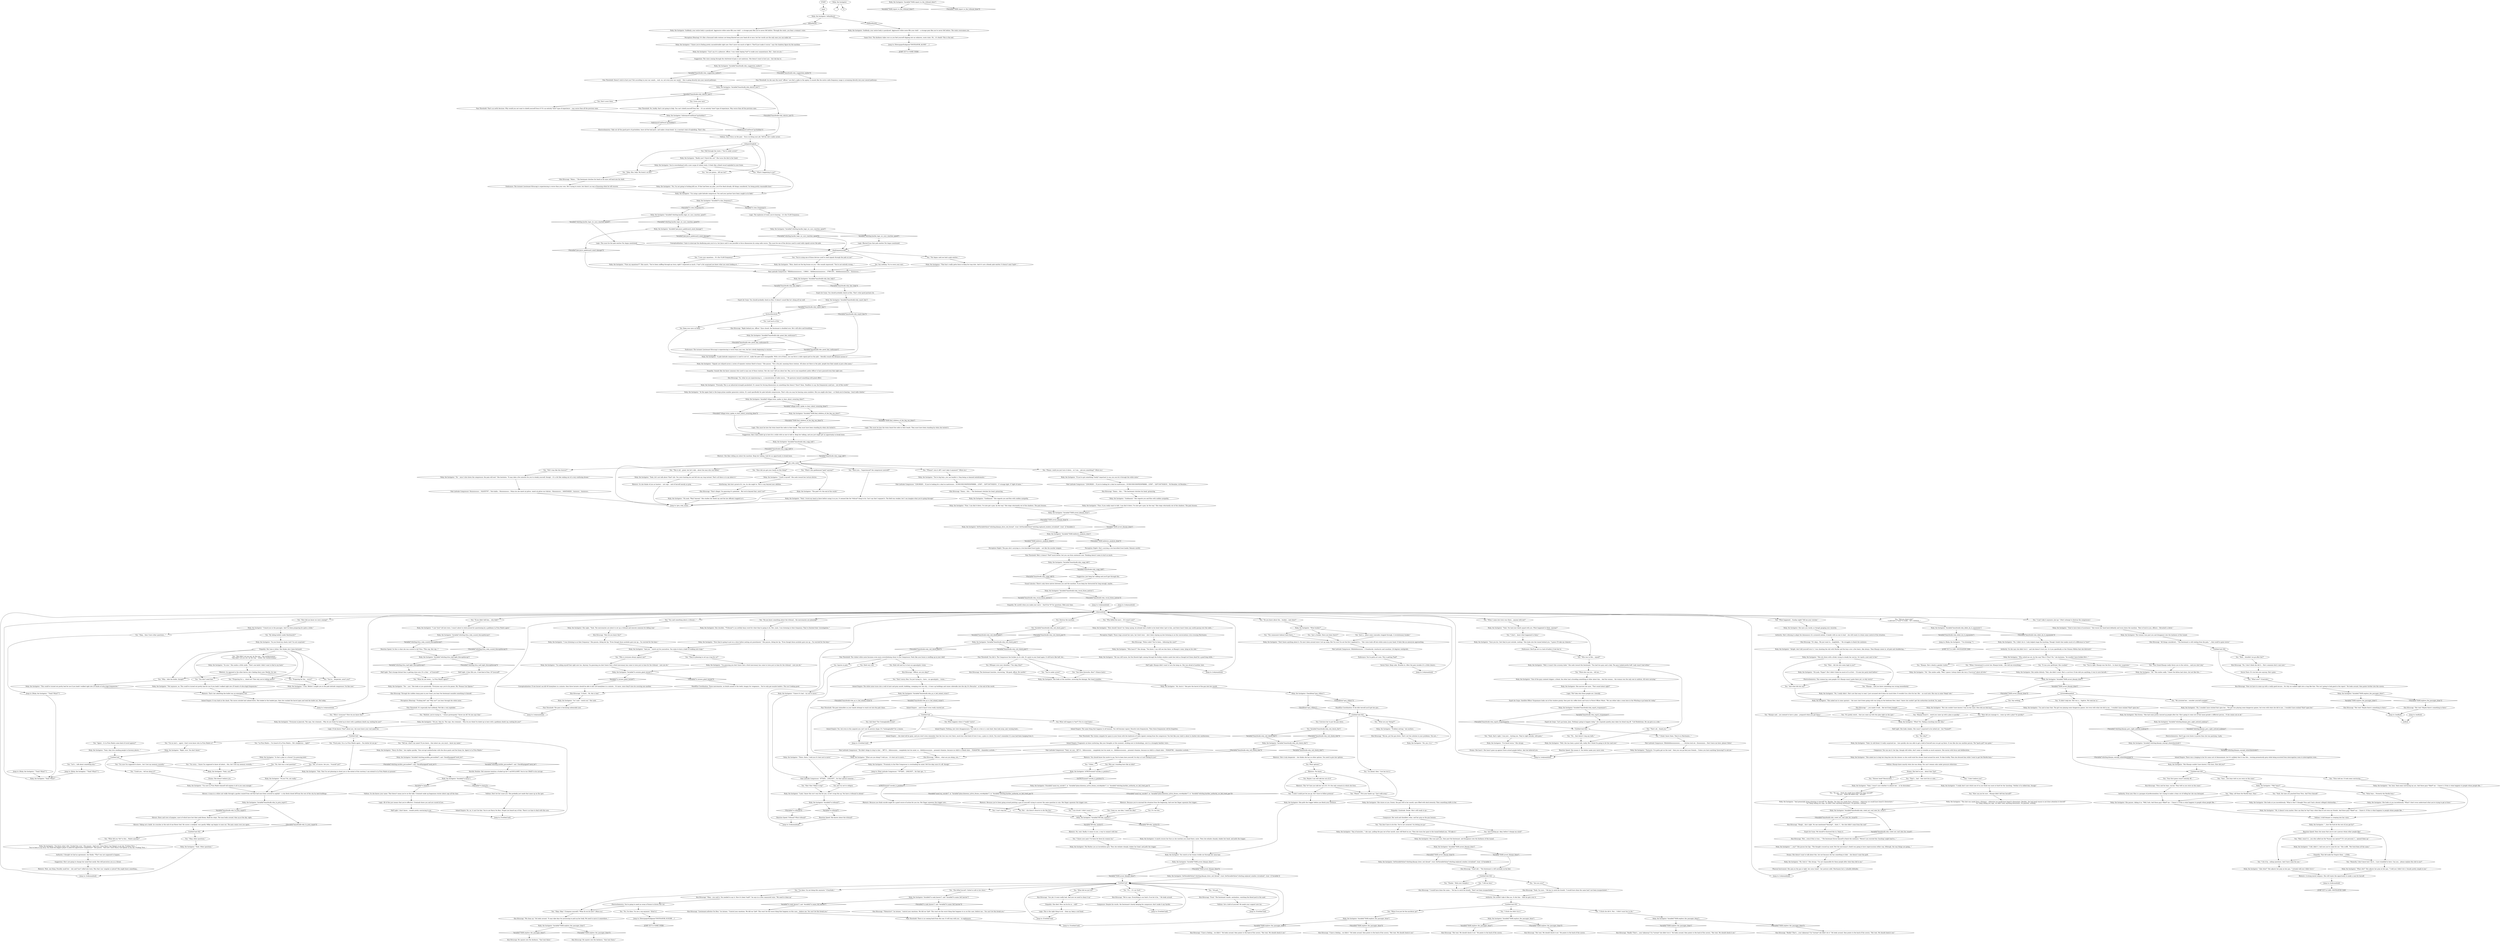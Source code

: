 # LAIR / INSTIGATOR
# You are caught in the ray of the Pale Compressor and talk to Ruby. You can:
#1. Ask about the Compressor.
#2. Ask about the murder and why Ruby went into hiding.
#3. Try to destroy the Compressor.
#4. Try to stop Ruby from killing herself if you destroy the Compressor.
#5. Let Ruby go.
# ==================================================
digraph G {
	  0 [label="START"];
	  1 [label="input"];
	  2 [label="Jump to: [Untitled hub]"];
	  3 [label="Drama: She lied to you... about that *too*."];
	  4 [label="Game Over: The darkness takes over as you feel yourself slipping into an unknown, mute state. Oh... it's death! This is the end."];
	  5 [label="Ruby, the Instigator: Variable[\"boardwalk.ruby_sugg_talk\"]"];
	  6 [label="Variable[\"boardwalk.ruby_sugg_talk\"]", shape=diamond];
	  7 [label="!(Variable[\"boardwalk.ruby_sugg_talk\"])", shape=diamond];
	  8 [label="You: \"Bullshit, you're trying to...\" (wince grotesquely) \"throw me off. No one says that.\""];
	  9 [label="Ruby, the Instigator: \"Oh yes, they do. The cops, the criminals... Why do you think I'm holed up in here with a goddamn death ray, waiting for you?\""];
	  10 [label="Ruby, the Instigator: Variable[\"tc.harry\"]"];
	  11 [label="Variable[\"tc.harry\"]", shape=diamond];
	  12 [label="!(Variable[\"tc.harry\"])", shape=diamond];
	  13 [label="You: \"Okay. Okay.\" (Compose yourself.) \"What do we do now?\" (Move on.)"];
	  14 [label="Ruby, the Instigator: Variable[\"TASK.explore_the_passages_done\"]"];
	  15 [label="Variable[\"TASK.explore_the_passages_done\"]", shape=diamond];
	  16 [label="!(Variable[\"TASK.explore_the_passages_done\"])", shape=diamond];
	  17 [label="Ruby, the Instigator: \"Don't know anything about it. No one's been around since I set up camp. But I'm sure I'm not the first vagabond to...\" Her voice trails off into white noise in your head. It feels like an aneurysm approaching."];
	  18 [label="Ruby, the Instigator: \"Oh.\" She smiles sadly. \"I knew the kitten had claws, but not like this...\""];
	  19 [label="Perception (Sight): The gun she's carrying is a two-barrelled front-loader -- not like the murder weapon."];
	  20 [label="Ruby, the Instigator: \"She asked me to come upstairs -- the merc she'd been going with was lying on the bedroom floor, dead. I knew she couldn't get the authorities involved. So, yeah...\""];
	  21 [label="Endurance: The torment Lieutenant Kitsuragi is experiencing is worse than your own. He's trying to resist, but there's no way of knowing when he will recover."];
	  22 [label="Endurance: The torment Lieutenant Kitsuragi is experiencing is worse than your own, but he's slowly beginning to recover."];
	  23 [label="You: \"The communist hideout back there...\""];
	  24 [label="Ruby, the Instigator: \"I'm using a pale latitude compressor. You and your partner have been caught in its field.\""];
	  25 [label="Ruby, the Instigator: \"Yeah? What?\""];
	  26 [label="Ruby, the Instigator: \"Oh, yes, it is.\""];
	  27 [label="You: \"I wish I could just let you go, but I have to follow protocol.\""];
	  28 [label="You: But -- she doesn't deserve to die like this!"];
	  29 [label="Ruby, the Instigator: \"Oh, it doesn't even matter. How can they be *my* boys when they're not even my friends. And those guys *liked* me -- I know it. If this is what happens to people whom people like...\""];
	  30 [label="Ruby, the Instigator: \"Aw, fuck. Took some convincing my ass. And those guys *liked* me -- I know it. If this is what happens to people whom people like...\""];
	  31 [label="Shivers: Rows and rows of poppies, most of which have lost their pink bloom, flank his steps. The man looks around, then up at the sky; sighs."];
	  32 [label="Ruby, the Instigator: Variable[\"XP.ruby_motive\"]"];
	  33 [label="Variable[\"XP.ruby_motive\"]", shape=diamond];
	  34 [label="!(Variable[\"XP.ruby_motive\"])", shape=diamond];
	  35 [label="Ruby, the Instigator: \"The shot was made from a distance -- otherwise we would have heard it downstairs. Besides, she had good reason to not draw attention to herself.\"\n\"As I keep telling you cops, we didn't hear anything downstairs. No gunshot, nothing.\""];
	  36 [label="Ruby, the Instigator: \"The pale? It's the end of the world.\""];
	  37 [label="You: \"Who's 'everyone'? How do you know this?\""];
	  38 [label="You: \"Yeah, that's right, I was just... testing you. They're right outside, with guns.\""];
	  39 [label="You: Just try not to collapse."];
	  40 [label="Empathy: She died. How can he be so... cold?"];
	  41 [label="Ruby, the Instigator: CheckItem(\"gun_villiers\")"];
	  42 [label="CheckItem(\"gun_villiers\")", shape=diamond];
	  43 [label="!(CheckItem(\"gun_villiers\"))", shape=diamond];
	  44 [label="Kim Kitsuragi: He squints into the darkness, \"that tent there.\""];
	  45 [label="Ruby, the Instigator: \"Really now? Check this out!\" She turns the dial in her hand."];
	  46 [label="You: \"What happened... Sunday night? Tell me your version.\""];
	  47 [label="Ruby, the Instigator: \"Yeah, I stuck my head in there before using it on you. It seemed like the *ethical* thing to do. Can't say that I enjoyed it. The field was weaker, but I can imagine what you're going through.\""];
	  48 [label="Ruby, the Instigator: \"Signals are relayed across a series of repeater stations fixed to buoys.\" She pauses. \"Not a fun job, manning those stations. All alone out there in the pale, people lose their minds in just a few years.\""];
	  49 [label="Jump to: [rubymainhub]"];
	  50 [label="Conceptualization: If one hornet can kill 40 honeybees in a minute, then three hornets should be able to kill 120 honeybees in a minute... Or more, since they'll also be covering one another."];
	  51 [label="Kim Kitsuragi: \"Ma'am, put the gun down. That's not the solution to your problems. You are...\""];
	  52 [label="Ruby, the Instigator: She runs past you, then past the lieutenant, and disappears into the darkness of the tunnel."];
	  53 [label="You: \"Your first guess wasn't entirely off...\""];
	  54 [label="Ruby, the Instigator: She narrows her eyes. \"That sound about right?\""];
	  55 [label="Inland Empire: The white noise turns into a wall of mist and grey mould, bubbling, sweeping over the city... it tears up buildings and raises sidewalks into the sky. It's Revachol -- at the end of the world."];
	  56 [label="You: \"By hiding bullets under floorboards?\""];
	  57 [label="You: \"Preparing for a... shoot-out? That why you're hiding ammo?"];
	  58 [label="You: \"Wait... did she also seem high to you?\""];
	  59 [label="Electrochemistry: This woman has seen people O.D. Klaasje wasn't quite there yet, so why worry?"];
	  60 [label="Authority: I thought we had an agreement, she thinks. *This* was not supposed to happen."];
	  61 [label="Ruby, the Instigator: \"Well, it wasn't this scrawny dude.\" She nods toward the lieutenant. \"You had two guys and a lady. The guys looked pretty buff. Lady wasn't bad either.\""];
	  62 [label="You: \"What else can you... tell me...\""];
	  63 [label="Ruby, the Instigator: \"I've faced worse.\" She shrugs."];
	  64 [label="You: \"You don't have to do this. You're not cornered. I'm letting you go.\""];
	  65 [label="Kim Kitsuragi: \"We're cops. Everything is our fault, if we let it be...\" He looks around."];
	  66 [label="Ruby, the Instigator: Variable[\"tc.rank_known\"]  and  Variable[\"tc.name_full_harrier\"]"];
	  67 [label="Variable[\"tc.rank_known\"]  and  Variable[\"tc.name_full_harrier\"]", shape=diamond];
	  68 [label="!(Variable[\"tc.rank_known\"]  and  Variable[\"tc.name_full_harrier\"])", shape=diamond];
	  69 [label="Ruby, the Instigator: Variable[\"TASK.explore_the_passages_done\"]"];
	  70 [label="Variable[\"TASK.explore_the_passages_done\"]", shape=diamond];
	  71 [label="!(Variable[\"TASK.explore_the_passages_done\"])", shape=diamond];
	  72 [label="Ruby, the Instigator: Suddenly, your entire body is paralysed. Aggressive white noise fills your skull -- a strange pain like you've never felt before. Through the static, you hear a woman's voice."];
	  73 [label="You: Convince her to put the gun down."];
	  74 [label="You: Variable[\"boardwalk.ruby_red_check_rhet\"]"];
	  75 [label="Variable[\"boardwalk.ruby_red_check_rhet\"]", shape=diamond];
	  76 [label="!(Variable[\"boardwalk.ruby_red_check_rhet\"])", shape=diamond];
	  77 [label="You: \"And what did she say?\""];
	  78 [label="You: Keep your eyes on Ruby."];
	  79 [label="Ruby, the Instigator: \"No, I'm not going to fucking kill you. If that had been my plan, you'd be dead already. All things considered, I'm being pretty reasonable here.\""];
	  80 [label="You: \"Do you know something about the tribunal... the mercenaries are planning?\""];
	  81 [label="Ruby, the Instigator: She sighs. \"Yeah. The mercenaries are about to set up a tribunal and execute someone for killing Lely.\""];
	  82 [label="You: Hold very still."];
	  83 [label="You: Maybe I can still talk her out of it?"];
	  84 [label="Rhetoric: Because you think suicide might be a good course of action for you too. Her finger squeezes the trigger now..."];
	  85 [label="You: \"Let's... talk about something else.\""];
	  86 [label="Ruby, the Instigator: (Variable[\"canal.roy_suicide\"]  or  Variable[\"plaza.kineema_sylvie_drama_suicidejokes\"]  or  Variable[\"whirling.hardies_authority_wc_fail_tried_gun\"])"];
	  87 [label="(Variable[\"canal.roy_suicide\"]  or  Variable[\"plaza.kineema_sylvie_drama_suicidejokes\"]  or  Variable[\"whirling.hardies_authority_wc_fail_tried_gun\"])", shape=diamond];
	  88 [label="!((Variable[\"canal.roy_suicide\"]  or  Variable[\"plaza.kineema_sylvie_drama_suicidejokes\"]  or  Variable[\"whirling.hardies_authority_wc_fail_tried_gun\"]))", shape=diamond];
	  89 [label="Rhetoric: A strong moral compass. She still wants the opportunity to make a case for herself."];
	  90 [label="You: \"Do you... think she might have killed the merc herself?\"\n\"Do you... think she killed Lely... herself?\""];
	  91 [label="Kim Kitsuragi: \"That's illegal. I'm guessing it's patented... But we're beyond that, aren't we?\""];
	  92 [label="Kim Kitsuragi: \"Officer, are you okay?\""];
	  93 [label="Pain Threshold: The visions compete for space in your brain with the hailstorm of radio signals coming from the compressor. You feel like your skull is about to shatter into smithereens."];
	  94 [label="Ruby, the Instigator: \"Proximity to the Pale Compressor is overloading his mind. He'll be okay once it's off, though.\""];
	  95 [label="Authority: He couldn't take it like you. It irks him -- then he gets over it."];
	  96 [label="Ruby, the Instigator: \"Sure you do, I bet they're just outside, waiting.\" She looks into the tunnel behind you. \"I guess I'll take my chances.\""];
	  97 [label="Jump to: [endhub]"];
	  98 [label="You: \"What if we just let the murderer go?\""];
	  99 [label="Kim Kitsuragi: \"Now we have to come up with a really good excuse... for why we walked right into a trap like that. This isn't going to look good in the report.\" He looks around, then points further into the cavern."];
	  100 [label="You: \"She killed herself. I failed to talk to her down.\""];
	  101 [label="Kim Kitsuragi: \"Really? That's... your takeaway? I'm *certain* she didn't do it.\" He looks around, then points to the back of the cavern. \"Her tent. We should check it out.\""];
	  102 [label="Ruby, the Instigator: Variable[\"village.twins_spoke_to_boys_about_swearing_done\"]"];
	  103 [label="Variable[\"village.twins_spoke_to_boys_about_swearing_done\"]", shape=diamond];
	  104 [label="!(Variable[\"village.twins_spoke_to_boys_about_swearing_done\"])", shape=diamond];
	  105 [label="You: \"You said something about a tribunal...\""];
	  106 [label="You: \"You're under arrest!\""];
	  107 [label="Ruby, the Instigator: \"Fine, if you really want to talk, I can dial it down. I've also got a gun, by the way.\" She steps reluctantly out of the shadows. The pain lessens."];
	  108 [label="Jump to: [rubymainhub]"];
	  109 [label="Pain Threshold: Doesn't wish to hurt you? Not according to your ear canals... wait, no, not even your ear canals -- this is going directly into your neural pathways."];
	  110 [label="You: \"Agent... Is La Puta Madre some kind of travel agency?\""];
	  111 [label="Ruby, the Instigator: Variable[\"boardwalk.ruby_kim_help\"]"];
	  112 [label="Variable[\"boardwalk.ruby_kim_help\"]", shape=diamond];
	  113 [label="!(Variable[\"boardwalk.ruby_kim_help\"])", shape=diamond];
	  114 [label="Conceptualization: I hate to interrupt the deafening pain you're in, but Joyce said it was possible to force dimensions by using radio waves. This must be one of the devices used to send radio signals across the pale."];
	  115 [label="Ruby, the Instigator: \"Right, sure. You don't know.\""];
	  116 [label="Jump to: [rubycasehub]"];
	  117 [label="Jump to: [rubymainhub]"];
	  118 [label="Kim Kitsuragi: \"A third... Oh, this is bad.\""];
	  119 [label="You: \"Please.\" (Put your hands up.) \"Just walk away.\""];
	  120 [label="You: \"Your... own boys told us you were on the coast.\""];
	  121 [label="You: \"What do you mean... La Puta Madre agent?\""];
	  122 [label="Suggestion: She's been holed up in here for a while with no one to talk to. Keep her talking, and you just might get an opportunity to break loose."];
	  123 [label="Ruby, the Instigator: \"Goddamnit.\" She regards you and Kim with sudden sympathy."];
	  124 [label="Pain Threshold: The pain intensifies as your hands attempt to reach out into the pale chaos."];
	  125 [label="arrestedklaasjehub"];
	  126 [label="Ruby, the Instigator: \"But Klaasje couldn't have known I was here. How did you?\""];
	  127 [label="Ruby, the Instigator: IsKimHere()"];
	  128 [label="IsKimHere()", shape=diamond];
	  129 [label="!(IsKimHere())", shape=diamond];
	  130 [label="Rhetoric: She likes telling you about the machine. Keep her talking, look for an opportunity to break loose."];
	  131 [label="You: Don't cover them."];
	  132 [label="Empathy: Be careful when you make your move -- that'll be *it* for questions. Bide your time."];
	  133 [label="You: \"She didn't rat you out, by the way -- the washerwoman.\"\n\"She didn't rat you out, by the way -- Isobel, the washerwoman.\""];
	  134 [label="You: \"Okay... then I have other questions...\""];
	  135 [label="Ruby, the Instigator: \"Not anymore, no. This could've turned out pretty bad for me if you hadn't walked right into 25 bands of ultra-high frequencies.\""];
	  136 [label="Kim Kitsuragi: \"It's okay... We just want to... hnghhhhh...\" He struggles to finish the sentence."];
	  137 [label="Jump to: [rubymainhub]"];
	  138 [label="Pain Threshold: It's especially bad suddenly. Felt like a vein exploded."];
	  139 [label="Drama: She hasn't. She hasn't gone up against three armed people before. And she believed you."];
	  140 [label="Pain Threshold: The pain is becoming unbearable now."];
	  141 [label="Untitled hub (02)"];
	  142 [label="Kim Kitsuragi: \"Okay... you said it. You needed to say it. Now it's been *said*,\" he says in a slow, measured voice. \"We need to clean up.\""];
	  143 [label="Jump to: [Untitled hub]"];
	  144 [label="Jump to: [NewspaperEndgame(\"INSTIGATOR_SUICIDE ...]"];
	  145 [label="Ruby, the Instigator: Variable[\"boardwalk.ruby_red_check_rhet\"]"];
	  146 [label="Variable[\"boardwalk.ruby_red_check_rhet\"]", shape=diamond];
	  147 [label="!(Variable[\"boardwalk.ruby_red_check_rhet\"])", shape=diamond];
	  148 [label="rubygreetinghub"];
	  149 [label="You: \"Just a bunker. Have you been there?!\""];
	  150 [label="Ruby, the Instigator: \"No -- once I shut down the compressor, the pain will end.\" She hesitates. \"It may take a few minutes for you to steady yourself, though -- it's a bit like waking out of a very confusing dream.\""];
	  151 [label="Kim Kitsuragi: \"How do you know this?\""];
	  152 [label="You: \"They're planning to set up a trap for us?\""];
	  153 [label="Hand/Eye Coordination: Three mercenaries, no doubt armed to the teeth, hungry for vengeance... You've only got muzzle loaders. This isn't looking good."];
	  154 [label="Rhetoric: Because you've misread the situation from the beginning. And now her finger squeezes the trigger..."];
	  155 [label="Ruby, the Instigator: She looks at you incredulously. \"What is this? I thought Titus and I had a decent collegial relationship...\""];
	  156 [label="Perception (Hearing): \"Fucking hell\" and \"Why me?\" you hear through the white noise."];
	  157 [label="Jump to: [Ruby, the Instigator: \"\"I'm listening.\"\"]"];
	  158 [label="Ruby, the Instigator: \"Like what?\" She adjusts her grip on her gun. \"I already told you I didn't do it.\""];
	  159 [label="You: \"Honestly, I don't know how I do it... I just stumbled in here. Can you... please explain this shit to me?\""];
	  160 [label="Ruby, the Instigator: \"I really don't care which one of us you think was more at fault for the 'lynching.' Neither of us killed him, though.\""];
	  161 [label="Ruby, the Instigator: \"Yeah, let's not talk about *that* shit. You were hunting me and fell into my trap instead. That's all there is to say about it.\""];
	  162 [label="Kim Kitsuragi: \"Damn... this...\" The lieutenant clutches his head, grimacing."];
	  163 [label="Ruby, the Instigator: Variable[\"boardwalk.ruby_pi_rc_fail_inland_vision\"]"];
	  164 [label="Variable[\"boardwalk.ruby_pi_rc_fail_inland_vision\"]", shape=diamond];
	  165 [label="!(Variable[\"boardwalk.ruby_pi_rc_fail_inland_vision\"])", shape=diamond];
	  166 [label="Kim Kitsuragi: \"Our job. It went really bad. And now we need to clean it up.\""];
	  167 [label="Jump to: [NewspaperEndgame(\"INSTIGATOR_ALONE\", ...]"];
	  168 [label="Ruby, the Instigator: \"I was. Before I caught you in the pale latitude compressor. I'm fine now.\""];
	  169 [label="Volition: Don't let her scare you. She probably just made that name up on the spot."];
	  170 [label="Logic: All of this just means that you're effective. Criminals know you and are scared of you."];
	  171 [label="Ruby, the Instigator: \"You know what I did. I fucked him over.\" She pauses. \"And now I have Harry Can-Opener in my lair. Fucking Titus...\"\n\"You've been to my lorry. You think the biggest player in Jamrock appreciates competition?\" She pauses. \"And now I have Harry Can-Opener in my lair. Fucking Titus...\""];
	  172 [label="Endurance: She'll go out in a hail of bullets if she has to."];
	  173 [label="You: \"Uhhm...\""];
	  174 [label="Empathy: Gratitude. Doubt. She's still ready to go..."];
	  175 [label="endhub"];
	  176 [label="You: \"Why... hide the bullet, though?\""];
	  177 [label="You: \"It's... it's our fault.\""];
	  178 [label="pre_ruby_main"];
	  179 [label="Rhetoric: You should know the words to say. You've been here yourself. So why is it not coming to you?"];
	  180 [label="You: (Whisper over your shoulder.) \"You okay, Kim?\""];
	  181 [label="You: \"Are you gonna... kill me too?\""];
	  182 [label="Pain Threshold: As she says the word \"officer,\" you feel a spike in the agony. It sounds like the entire radio frequency range is screaming directly into your neural pathways."];
	  183 [label="You: \"How did you get your hands on this thing?\""];
	  184 [label="Interfacing: And she's proud of it, too. As she ought to. This is way beyond your abilities."];
	  185 [label="Ruby, the Instigator: She chuckles. \"*Tribunal* is an awfully fancy word for what they're going to do. But, yeah, I was listening to their frequency. They've finished their 'investigation.'\""];
	  186 [label="You: \"Why is everyone always against me?\""];
	  187 [label="You: \"Could you... tell me about it?\""];
	  188 [label="You: \"No, that was a real question!\""];
	  189 [label="Volition: A dull despair is creeping into her voice."];
	  190 [label="Ruby, the Instigator: \"He was still warm, but the blueish light coming through the broken window made him look as though he'd been dead for a good long while...\""];
	  191 [label="You: \"That's... bad -- that she'd be so calm...\""];
	  192 [label="Ruby, the Instigator: Variable[\"tc.ulan_frequency\"]"];
	  193 [label="Variable[\"tc.ulan_frequency\"]", shape=diamond];
	  194 [label="!(Variable[\"tc.ulan_frequency\"])", shape=diamond];
	  195 [label="Pale Latitude Compressor: Hzzzzzssssss... 342455797... Tere kallis... Hzzzzzzzssss... Palun ära ole ometi nii pilves, ometi nii pilves mu tüdruk... Hzzzzzzssss... 4464544829... hzzzssss... hzzzzssss..."];
	  196 [label="You: \"Don't worry, Kim, I'm just trying to... have... an apocalyptic... vision...\""];
	  197 [label="Inland Empire: Nothing. Just slow disappearance. You look at a tree or a coal shed, then look away, and, turning back..."];
	  198 [label="Inland Empire: ...the shed will be gone, and you won't even remember that the tree was ever there, much less what kind of tree it was, a pine or a birch. You won't remember if a man had been hanging from it."];
	  199 [label="Horrific Necktie: Did someone mention a fucked up tie? I call BULLSHIT. You're too CRAZY to be corrupt."];
	  200 [label="Suggestion: Just keep her talking and you'll get through this."];
	  201 [label="Empathy: Her tone is bitter. She thinks she's been betrayed."];
	  202 [label="You: \"Who was in this... squad?\""];
	  203 [label="Rhetoric: You know."];
	  204 [label="You: \"I did my best.\""];
	  205 [label="You: \"Thanks.\" (Rub your temples.)"];
	  206 [label="Kim Kitsuragi: \"Her tent. We should check it out.\" He points to the back of the cavern."];
	  207 [label="Ruby, the Instigator: She looks at the machine, assessing the damage. Her hand trembles."];
	  208 [label="Ruby, the Instigator: \"Oh.\" She smiles sadly. \"Well, I guess I always knew she was a *survivor* above all else.\""];
	  209 [label="Ruby, the Instigator: Variable[\"boardwalk.ruby_suggestion_malice\"]"];
	  210 [label="Variable[\"boardwalk.ruby_suggestion_malice\"]", shape=diamond];
	  211 [label="!(Variable[\"boardwalk.ruby_suggestion_malice\"])", shape=diamond];
	  212 [label="You: \"What's this goddamned *pale* anyway?\""];
	  213 [label="Ruby, the Instigator: \"Precisely. This is an industrial-strength paraboloid. It's meant for forcing dimensions on something that doesn't *have* them. Needless to say, the frequencies used are... out of this world.\""];
	  214 [label="You: \"Will I stay like this forever?\""];
	  215 [label="Ruby, the Instigator: \"I was listening in on their frequency.\" She pauses, biting her lip. \"Even though those assholes gave me up... I'm worried for the boys.\""];
	  216 [label="Pale Latitude Compressor: \"875263... 23621837... for that special someone...\""];
	  217 [label="Ruby, the Instigator: \"Problem-solving,\" she mutters."];
	  218 [label="You: I was drunk! I didn't mean it!..."];
	  219 [label="You: \"I'm sure I'm supposed to know... but I lost my memory recently.\""];
	  220 [label="You: \"Yes, of course. Are you... *scared* yet?\""];
	  221 [label="You: \"Yeah, the ones you poached from Titus. And Titus himself.\""];
	  222 [label="Rhetoric: No, wait, finally, it comes to you, a way to connect with her:"];
	  223 [label="Ruby, the Instigator: \"And potentially bring attention to herself? No. Besides, the shot was made from a distance -- otherwise we would have heard it downstairs.\"\n\"As I keep telling you cops, we didn't hear anything downstairs. No gunshot, nothing.\""];
	  224 [label="Jump to: [pre_ruby_main]"];
	  225 [label="Jump to: [Pale Latitude Compressor: \"\"875263... 23621837... for that spe...\"]"];
	  226 [label="Esprit de Corps: You should probably check on Kim. It doesn't sound like he's doing all too well."];
	  227 [label="Pain Threshold: Well, it doesn't *feel* much better, but you can form sentences now. Thinking doesn't seem to hurt as much."];
	  228 [label="You: \"Shower head? Resourceful...\""];
	  229 [label="Ruby, the Instigator: \"Everyone in Jamrock. The cops, the criminals... Why do you think I'm holed up in here with a goddamn death ray, waiting for you?\""];
	  230 [label="Logic: If she knows *that* about you, she must know your real name too."];
	  231 [label="Half Light: I don't know... sounds pretty convincing to me."];
	  232 [label="Kim Kitsuragi: \"Really? That's... your takeaway? I'm *certain* she didn't do it.\" He looks around, then points to the back of the cavern. \"Her tent. We should check it out.\""];
	  233 [label="Kim Kitsuragi: \"All things considered...\" The lieutenant is still reeling from the pain. \"...that could've gone worse.\""];
	  234 [label="Kim Kitsuragi: \"No, I don't think she did it... She's someone else's case now.\""];
	  235 [label="Jump to: [endhub]"];
	  236 [label="Pain Threshold: The violent white noise becomes even more overwhelming closer to the Compressor. Feels like your brain is swelling up in your skull."];
	  237 [label="You: \"Help, Kim, help! My brain's on fire!\""];
	  238 [label="Ruby, the Instigator: \"No, I didn't do it. I only helped stage the lynching. Though I doubt that makes much of a difference to *you*.\""];
	  239 [label="Kim Kitsuragi: \"Mmm...\" The lieutenant clutches his head as his eyes roll back into his skull."];
	  240 [label="Ruby, the Instigator: You're overwhelmed with a new surge of violent static. It feels like a blood vessel exploded in your brain."];
	  241 [label="Ruby, the Instigator: Variable[\"boardwalk.ruby_la_puta_esprit\"]"];
	  242 [label="Variable[\"boardwalk.ruby_la_puta_esprit\"]", shape=diamond];
	  243 [label="!(Variable[\"boardwalk.ruby_la_puta_esprit\"])", shape=diamond];
	  244 [label="Ruby, the Instigator: She looks at you incredulously. \"What? I don't even understand what you're trying to get at here.\""];
	  245 [label="Ruby, the Instigator: She pauses, taking it in. \"Well, fuck. And those guys *liked* me -- I know it. If this is what happens to people whom people like...\""];
	  246 [label="Ruby, the Instigator: Variable[\"boardwalk.ruby_didnt_do_it_arguments\"]"];
	  247 [label="Variable[\"boardwalk.ruby_didnt_do_it_arguments\"]", shape=diamond];
	  248 [label="!(Variable[\"boardwalk.ruby_didnt_do_it_arguments\"])", shape=diamond];
	  249 [label="Perception (Hearing): It's like a thousand radio stations are being blasted into your head all at once, but her words are the only ones you can make out."];
	  250 [label="Ruby, the Instigator: \"Goddamnit.\" She regards you and Kim with sudden sympathy."];
	  251 [label="Perception (Sight): She's carrying a two-barrelled front-loader. Remain careful."];
	  252 [label="Ruby, the Instigator: Variable[\"boardwalk.ruby_ruled_out_roof_shot_for_viscal\"]"];
	  253 [label="Variable[\"boardwalk.ruby_ruled_out_roof_shot_for_viscal\"]", shape=diamond];
	  254 [label="!(Variable[\"boardwalk.ruby_ruled_out_roof_shot_for_viscal\"])", shape=diamond];
	  255 [label="Untitled hub (04)"];
	  256 [label="Inland Empire: There was a longing in her for some sort of denouement, but it's unlikely that it was this... turning prematurely grey while being escorted from interrogation room to interrogation room..."];
	  257 [label="You: \"Kim! Kim! Make it stop!\""];
	  258 [label="Jump to: [rubymainhub]"];
	  259 [label="Jump to: [rubymainhub]"];
	  260 [label="Esprit de Corps: \"Let's go home, Jean. Nothing's going to happen today,\" she responds quietly. Jean takes his blond wig off. \"Call Heidelstam. He can give us a ride.\""];
	  261 [label="Kim Kitsuragi: \"I would have done the same...\" He has to catch his breath. \"Had I not been incapacitated...\""];
	  262 [label="Kim Kitsuragi: He squints into the darkness, \"that tent there.\""];
	  263 [label="Half Light: Klaasje didn't want to turn the lamp on. She was afraid of another shot."];
	  264 [label="Ruby, the Instigator: \"Oh yeah. *Super*. But I didn't think too much of it at first -- I'd seen her party hard before.\""];
	  265 [label="You: \"That's all... thank you.\""];
	  266 [label="Pale Latitude Compressor: Hhhhhhhhzzzzzzzzzzz.......... friction lock set.. Zzzzzzzzzzz... Don't leave me here, please Celice!"];
	  267 [label="Pale Latitude Compressor: Hhhhhhhzzzzzzz... L'Iramburde: starbursts and sunshine. 24 degrees centigrade..."];
	  268 [label="Rhetoric: This *is* how you talk her out of it. It's the only scenario in which she lives."];
	  269 [label="Untitled hub"];
	  270 [label="Kim Kitsuragi: \"Fuck.\" The lieutenant stands, motionless, watching the blood pool in the sand."];
	  271 [label="Kim Kitsuragi: \"Lieutenant-yefreitor Du Bois,\" he intones. \"Control your emotions. We did our *job*. This won't be the worst thing that happens on this case... believe me. You can't let this break you.\""];
	  272 [label="Logic: This must be how the twins heard the radio in their heads. They must have been standing by when she tested it."];
	  273 [label="Ruby, the Instigator: \"Who ratted me out, by the way? Was it Titus? No,\" she hesitates, \"he wouldn't have broken first...\""];
	  274 [label="Ruby, the Instigator: \"Can't say it's a pleasure, officer. I was really hoping *not* to make your acquaintance. But -- here we are. \""];
	  275 [label="Ruby, the Instigator: \"That boy's really gotta learn to keep his trap shut. And it's not a bloody pale emitter. It doesn't emit *pale*...\""];
	  276 [label="You: \"Did you shoot Lely?\"\n\"I still have a *case* to make... let's continue...\""];
	  277 [label="Ruby, the Instigator: \"Alright, don't kill yourself over it. I was shooting the shit with Hardie and the boys over a few beers, like always. Then Klaasje comes in, all pale and shuddering...\""];
	  278 [label="Ruby, the Instigator: \"I know it's bad -- try not to move.\""];
	  279 [label="Ruby, the Instigator: \"I'm guessing you don't know that a third mercenary has come to town just in time for the tribunal -- now you do.\""];
	  280 [label="You: \"Ruby boys... Formerly the Hardie boys.\""];
	  281 [label="Ruby, the Instigator: \"Yeah, I wasn't sure whether to admire her -- or be disturbed.\""];
	  282 [label="You: \"Klaasje. She's clearly a gender traitor.\""];
	  283 [label="You: \"You're using one of those devices used to send signals through the pale on me!\""];
	  284 [label="Ruby, the Instigator: Variable[\"boardwalk.ruby_greet_kim_endurance\"]"];
	  285 [label="Variable[\"boardwalk.ruby_greet_kim_endurance\"]", shape=diamond];
	  286 [label="!(Variable[\"boardwalk.ruby_greet_kim_endurance\"])", shape=diamond];
	  287 [label="Jump to: [Ruby, the Instigator: \"\"Yeah? What?\"\"]"];
	  288 [label="Kim Kitsuragi: \"Officer... what are you doing, you...\""];
	  289 [label="Half Light: That strange distant fear is getting close now. It's a fear -- of *yourself.*"];
	  290 [label="Pain Threshold: That's an awful decision. Why would you not want to shield yourself from it? It's an entirely *new* type of experience -- way worse than all the previous ones."];
	  291 [label="Rhetoric: As opposed to the other knives she's finding there now. Hardie, for one."];
	  292 [label="You: \"Preparing for the... worst?\""];
	  293 [label="Inland Empire: It was dark in the shack. The waves outside had calmed down. She looked at the loaded gun, then she cracked the barrel open and took the bullet out. Not today."];
	  294 [label="Composure: You can see it: her lips, though still white, don't seem to tremble as much anymore. She moves with focus and deliberation."];
	  295 [label="Ruby, the Instigator: \"Harry Du Bois,\" she replies quickly. \"One corrupt motherfucker with the disco pants and the funny tie. Agent to La Puta Madre.\""];
	  296 [label="Rhetoric: Wait, one thing. Possibly small but -- she said *you* rolled into town. Was that 'you' singular or plural? She might know something..."];
	  297 [label="You: \"No... that doesn't ring any bells.\""];
	  298 [label="You: It's too late..."];
	  299 [label="You: \"Wait... shouldn't we go after her?\""];
	  300 [label="Kim Kitsuragi: \"Her tent! Maybe there's something in there.\""];
	  301 [label="Pain Threshold: There is no coming back from this one. It will stay with you -- in nightmares."];
	  302 [label="You: \"Klaasje found it... weird you came up with a plan so quickly.\""];
	  303 [label="Ruby, the Instigator: \"What bunker?\""];
	  304 [label="You: \"Klaasje... said you knew something was wrong immediately.\""];
	  305 [label="You: \"Have you... *experienced* the compressor yourself?\""];
	  306 [label="You: \"I'm no one's... agent. I don't even know who La Puta Madre is!\""];
	  307 [label="You: \"La Puta Madre... I've heard of La Puta Madre... He's dangerous... right?\""];
	  308 [label="Jump to: [rubymainhub]"];
	  309 [label="You: \"What are you *doing*?\""];
	  310 [label="Ruby, the Instigator: You watch as her brains trickle out through her neon hair."];
	  311 [label="You: \"Titus told me. It took some convincing...\""];
	  312 [label="Ruby, the Instigator: \"...how the fuck do the rest of you get by?\""];
	  313 [label="Shivers: Taking out a knife, he crouches at the end of one flower bed. He scores a seedpod, very gently. Milky sap begins to ooze out. The pain comes over you again..."];
	  314 [label="You: \"Wait, wasn't it... you who called me the *human can opener*? It's not personal. I... opened them up.\""];
	  315 [label="Logic: Blasted from that pale emitter Fat Angus mentioned."];
	  316 [label="You: \"Please, could you just turn it down... so I can... ask you something?\" (Move on.)"];
	  317 [label="Jump to: [rubymainhub]"];
	  318 [label="Kim Kitsuragi: \"Hmgh... she's right. No one mentioned *hearing*... shots. I... the shot didn't come from the roof.\""];
	  319 [label="You: \"We arrested her... consider yourself avenged.\""];
	  320 [label="Ruby, the Instigator: \"I'm sad to hear that. The girl was playing some dangerous games, but even with what she did to me... I wouldn't have wished *that* upon her.\""];
	  321 [label="Reaction Speed: So this is what she was scared to tell Titus. *This cop, this cop...*"];
	  322 [label="Ruby, the Instigator: \"So you found my shack, huh? I'm not surprised.\""];
	  323 [label="Ruby, the Instigator: \"I did, didn't I. And now you've come for me.\" She scoffs. \"But fuck them all the same.\""];
	  324 [label="Ruby, the Instigator: \"Well, this has been a great talk, really. But I think I'm going to hit the road now.\""];
	  325 [label="Reaction Speed: Tribunal? What tribunal?"];
	  326 [label="Savoir Faire: It's too late now anyway. She's gone."];
	  327 [label="Jump to: [Untitled hub]"];
	  328 [label="Logic: This must be how the twins heard the radio in their heads. They must have been standing by when she tested it."];
	  329 [label="You: \"When I threatened to arrest her, Klaasje broke... she told me everything.\""];
	  330 [label="Half Light: She looks shaken. She wasn't surprised to be ratted out -- but *framed*?"];
	  331 [label="You: Squirm in pain."];
	  332 [label="Ruby, the Instigator: Variable[\"tc.seraise_giant_hornet\"]"];
	  333 [label="Variable[\"tc.seraise_giant_hornet\"]", shape=diamond];
	  334 [label="!(Variable[\"tc.seraise_giant_hornet\"])", shape=diamond];
	  335 [label="Ruby, the Instigator: She pulls the trigger before you finish your sentence."];
	  336 [label="Ruby, the Instigator: She flashes you an incredulous grin. Then she exhales sharply, shakes her head, and pulls the trigger."];
	  337 [label="Authority: Even now, Kim is a paragon of professionalism: he's trying to make a clean cut of telling her she was betrayed."];
	  338 [label="Ruby, the Instigator: SetVariableValue(\"whirling.klaasje_drew_red_thread\", true) ;SetVariableValue(\"whirling.replaced_window_trivialized\", true) --[[ Variable[ ]]"];
	  339 [label="Ruby, the Instigator: SetVariableValue(\"whirling.klaasje_drew_red_thread\", true) ;SetVariableValue(\"whirling.replaced_window_trivialized\", true) --[[ Variable[ ]]"];
	  340 [label="You: What happens when it *really* starts?"];
	  341 [label="Inland Empire: Yes, but even in this anguish you can't see its precise shape. It's *unimaginable* for a reason."];
	  342 [label="You: \"It didn't help her. She was a... fugitive. We took her in.\""];
	  343 [label="Ruby, the Instigator: \"Oh, I wouldn't have wished that upon her... The girl was playing some dangerous games, but even with what she did to me... I wouldn't have wished *that* upon her.\""];
	  344 [label="Esprit de Corps: We should've factored this in. Damn it."];
	  345 [label="Volition: Klaasje knew exactly what she was doing. You can't remain calm under pressure otherwise."];
	  346 [label="Ruby, the Instigator: She smiles bitterly. \"Nah, she didn't crack. She's a survivor. If she told you anything, it was to save herself...\""];
	  347 [label="Empathy: That did make her forgive them -- a little."];
	  348 [label="You: \"Tell me, what's my name? If you know... that about me, you must... know my name.\""];
	  349 [label="You: \"What did we just do?\""];
	  350 [label="Ruby, the Instigator: "];
	  351 [label="", shape=diamond];
	  352 [label="!()", shape=diamond];
	  353 [label="Untitled hub (02)"];
	  354 [label="You: \"Who killed the merc... if it wasn't you?\""];
	  355 [label="ulanfrequencystuff"];
	  356 [label="Ruby, the Instigator: \"I built it myself.\" She nods toward her torture device."];
	  357 [label="Shivers: A man in a white suit walks through a garden coaxed from soil that had once been covered in asphalt -- a city block closed off from the rest of the city by dark buildings."];
	  358 [label="Ruby, the Instigator: \"Is that a joke or a threat? I'm guessing both.\""];
	  359 [label="Ruby, the Instigator: \"...war?\" She purses her lips. \"The thought crossed my mind. But the mercenary's death was going to have repercussions either way. Although, the way things are going...\""];
	  360 [label="Drama: She doesn't want to talk about this, but not because she has something to hide -- she doesn't want the guilt."];
	  361 [label="Ruby, the Instigator: \"I'm asking myself that right now too. Anyway, I'm guessing you don't know that a third mercenary has come to town just in time for the tribunal -- now you do.\""];
	  362 [label="Ruby, the Instigator: \"As I said -- watch out.\" She nods."];
	  363 [label="You: I can't stop her..."];
	  364 [label="You: Come on, one idea, I need one idea!"];
	  365 [label="You: \"*Please*, turn it off! I can't take it anymore!\" (Move on.)"];
	  366 [label="Pale Latitude Compressor: \"236189281... If you're looking for a deal on mattresses... SUHSUHSUHSPEEDFRRRR... 23567... 32971047302819... O' strange light, O' light of mine..\""];
	  367 [label="You: And then? The Unimaginable Event?"];
	  368 [label="You: Say nothing."];
	  369 [label="Ruby, the Instigator: She frowns. \"She had some pretty messed up people after her. She's going to come out of that meat grinder a different person... If she comes out at all.\""];
	  370 [label="Electrochemistry: She'll age even faster in prison than she was partying. A pity."];
	  371 [label="Ruby, the Instigator: Suddenly, your entire body is paralysed. Aggressive white noise fills your skull -- a strange pain like you've never felt before. The static overcomes you."];
	  372 [label="Ruby, the Instigator: Variable[\"boardwalk.ruby_esprit_vicquemare\"]"];
	  373 [label="Variable[\"boardwalk.ruby_esprit_vicquemare\"]", shape=diamond];
	  374 [label="!(Variable[\"boardwalk.ruby_esprit_vicquemare\"])", shape=diamond];
	  375 [label="Untitled hub (02)"];
	  376 [label="Visual Calculus: There's only three metres between you and the machine. If you keep her distracted for long enough, maybe..."];
	  377 [label="You: \"You're... desperate, aren't you?\""];
	  378 [label="You: \"It was your girlfriend. She cracked.\""];
	  379 [label="Composure: Her neck and shoulders relax, and her grip on the gun loosens."];
	  380 [label="Ruby, the Instigator: \"Glad to have been of assistance.\" She tosses her head back defiantly and turns down the machine. \"Best of luck to you, officers -- Revachol's a bitch.\""];
	  381 [label="You: \"How did you manage to... come up with a plan? So quickly?\""];
	  382 [label="You: \"Go ahead, then.\" (Let her do it.)"];
	  383 [label="Ruby, the Instigator: Variable[\"pier.joyce_palebranch_mind_damage\"]"];
	  384 [label="Variable[\"pier.joyce_palebranch_mind_damage\"]", shape=diamond];
	  385 [label="!(Variable[\"pier.joyce_palebranch_mind_damage\"])", shape=diamond];
	  386 [label="Ruby, the Instigator: \"A pale latitude compressor is used to sort of... make the pale more manageable. With a lot of these, you can force a radio signal grid on the pale -- literally crunch the distance across it.\""];
	  387 [label="Untitled hub"];
	  388 [label="Jump to: [rubymainhub]"];
	  389 [label="You: \"I'm sorry... I know I'm supposed to know all about... this, but I lost my memory recently...\""];
	  390 [label="Ruby, the Instigator: \"Who hasn't?\" She shrugs. \"You know, I can still see him there, in Klaasje's room, lying on his side.\""];
	  391 [label="Ruby, the Instigator: IsTHCPresent(\"suicide_is_painless\")"];
	  392 [label="IsTHCPresent(\"suicide_is_painless\")", shape=diamond];
	  393 [label="!(IsTHCPresent(\"suicide_is_painless\"))", shape=diamond];
	  394 [label="Logic: This must be the pale emitter Fat Angus mentioned."];
	  395 [label="Ruby, the Instigator: \"*Saw my equations*?\" She snorts. \"You've been sniffing through my lorry, right? I expected as much. I *am* a bit surprised you knew what you were looking at...\""];
	  396 [label="Ruby, the Instigator: Variable[\"whirling.hardie_logic_wc_succ_reaction_speed\"]"];
	  397 [label="Variable[\"whirling.hardie_logic_wc_succ_reaction_speed\"]", shape=diamond];
	  398 [label="!(Variable[\"whirling.hardie_logic_wc_succ_reaction_speed\"])", shape=diamond];
	  399 [label="Ruby, the Instigator: SubstanceUsedOnce(\"pyrholidon\")"];
	  400 [label="SubstanceUsedOnce(\"pyrholidon\")", shape=diamond];
	  401 [label="!(SubstanceUsedOnce(\"pyrholidon\"))", shape=diamond];
	  402 [label="Inland Empire: Fragments on bone scattering, like your thoughts at this moment, sticking now to forebodings, now to a strangely familiar voice..."];
	  403 [label="Ruby, the Instigator: Variable[\"boardwalk.ruby_viscal_three_metres\"]"];
	  404 [label="Variable[\"boardwalk.ruby_viscal_three_metres\"]", shape=diamond];
	  405 [label="!(Variable[\"boardwalk.ruby_viscal_three_metres\"])", shape=diamond];
	  406 [label="Logic: *No* idea who these people are. Literally."];
	  407 [label="Ruby, the Instigator: \"So nice.\" She smiles a little smile. \"That's one knife I didn't want to find in my back.\""];
	  408 [label="Rhetoric: That's her admitting the bullet was an emergency exit."];
	  409 [label="You: \"Her idea?\""];
	  410 [label="You: \"What now?\" (Conclude.)"];
	  411 [label="Jump to: [Untitled hub]"];
	  412 [label="Logic: This is the right thing to do -- clean up, keep a cool head."];
	  413 [label="Pain Threshold: You did it. The Compressor lies broken on its side. It's quiet in your head again. It still hurts like hell, but..."];
	  414 [label="Ruby, the Instigator: \"What? No. Faking a lynching was her idea.\""];
	  415 [label="You: \"Your friend Klaasje really threw you to the wolves... said you shot Lely.\""];
	  416 [label="Ruby, the Instigator: Variable[\"boardwalk.ruby_esprit_kim\"]"];
	  417 [label="Variable[\"boardwalk.ruby_esprit_kim\"]", shape=diamond];
	  418 [label="!(Variable[\"boardwalk.ruby_esprit_kim\"])", shape=diamond];
	  419 [label="Ruby, the Instigator: The woman runs past you and disappears into the darkness of the tunnel."];
	  420 [label="Empathy: Sounds like she knew someone who used to man one of those stations. But she won't tell you about her. Boy, you're one empathetic police officer to have guessed even that right now."];
	  421 [label="Ruby, the Instigator: \"Yeah, sure.\""];
	  422 [label="Jump to: [rubymainhub]"];
	  423 [label="Perception (Sight): Those rings around her eyes, her tired voice -- she's been staying up late listening in on the conversations criss-crossing Martinaise."];
	  424 [label="Ruby, the Instigator: Variable[\"whirling.klaasje_concept_whatstheretodo\"]"];
	  425 [label="Variable[\"whirling.klaasje_concept_whatstheretodo\"]", shape=diamond];
	  426 [label="!(Variable[\"whirling.klaasje_concept_whatstheretodo\"])", shape=diamond];
	  427 [label="Jump to: [Untitled hub]"];
	  428 [label="You: \"How did you know we were coming?\""];
	  429 [label="Kim Kitsuragi: \"Police radio? You've been... following the case?\""];
	  430 [label="Ruby, the Instigator: \"Yeah. You had your death squad with you. What happened to them, anyway?\""];
	  431 [label="You: \"I think I know them. They're in Martinaise...\""];
	  432 [label="You: \"Are you sure?\""];
	  433 [label="You: \"I think she didn't do it.\""];
	  434 [label="You: \"Oh god...\""];
	  435 [label="Kim Kitsuragi: \"I have a feeling... we didn't.\" He looks around, then points to the back of the cavern. \"Her tent. We should check it out.\""];
	  436 [label="rubymainhub"];
	  437 [label="You: \"See them fireworks, Kim?\" (Glance back.)"];
	  438 [label="Ruby, the Instigator: She eyes you warily, as though gauging your sincerity."];
	  439 [label="You: \"Just a... place some comrades stopped through. A revolutionary bunker.\""];
	  440 [label="Authority: So she says she didn't do it -- and she doesn't trust you. Is it you specifically or the Citizens Militia that she distrusts?"];
	  441 [label="You: \"Klaasje said... you seemed to have a plan... prepared when you got there.\""];
	  442 [label="Ruby, the Instigator: \"No, I really didn't. She's not that easy to read. I just assumed she'd done too much blow. It wouldn't be a first for her. But -- no such luck. She was in some *deep* shit.\""];
	  443 [label="You: Cover your ears!"];
	  444 [label="You: (Yell through the static.) \"You're under arrest!\""];
	  445 [label="Volition: Don't focus on the pain -- focus on doing your job. Tell her she's under arrest."];
	  446 [label="Pain Threshold: No, buddy, that's not going to help. You can't shield yourself from this -- it's an entirely *new* type of experience. Way worse than all the previous ones."];
	  447 [label="Kim Kitsuragi: \"So, what we are experiencing is... a concentration of radio waves...\" He gestures toward something with great effort."];
	  448 [label="Kim Kitsuragi: The lieutenant hunches, recovering. \"All good, officer. Be careful.\""];
	  449 [label="Rhetoric: Because you've been going around pointing a gun at yourself, trying to answer the same question in vain. Her finger squeezes the trigger now..."];
	  450 [label="Jump to: [Ruby, the Instigator: \"\"Yeah? What?\"\"]"];
	  451 [label="Ruby, the Instigator: \"*My* boys?\""];
	  452 [label="You: \"I do it by... asking questions. And I have some for you.\""];
	  453 [label="Ruby, the Instigator: Variable[\"TASK.arrest_klaasje_done\"]"];
	  454 [label="Variable[\"TASK.arrest_klaasje_done\"]", shape=diamond];
	  455 [label="!(Variable[\"TASK.arrest_klaasje_done\"])", shape=diamond];
	  456 [label="Ruby, the Instigator: Variable[\"TASK.arrest_klaasje_done\"]"];
	  457 [label="Variable[\"TASK.arrest_klaasje_done\"]", shape=diamond];
	  458 [label="!(Variable[\"TASK.arrest_klaasje_done\"])", shape=diamond];
	  459 [label="Ruby, the Instigator: SetVariableValue(\"whirling.klaasje_drew_red_thread\", true) ;SetVariableValue(\"whirling.replaced_window_trivialized\", true) --[[ Variable[ ]]"];
	  460 [label="Ruby, the Instigator: \"Fine. I can dial it down. I've also got a gun, by the way.\" She steps reluctantly out of the shadows. The pain lessens."];
	  461 [label="Ruby, the Instigator: \"Fantastic. I've gotta get on the road -- then you can go find your friends... Unless you have anything *pressing* to ask me.\""];
	  462 [label="Ruby, the Instigator: Variable[\"TASK.arrest_klaasje_done\"]"];
	  463 [label="Variable[\"TASK.arrest_klaasje_done\"]", shape=diamond];
	  464 [label="!(Variable[\"TASK.arrest_klaasje_done\"])", shape=diamond];
	  465 [label="Ruby, the Instigator: Variable[\"whirling.titus_ruby_scared_thiscopthiscop\"]"];
	  466 [label="Variable[\"whirling.titus_ruby_scared_thiscopthiscop\"]", shape=diamond];
	  467 [label="!(Variable[\"whirling.titus_ruby_scared_thiscopthiscop\"])", shape=diamond];
	  468 [label="Half Light: A fear fills you. A bad kind of fear. Of *yourself*."];
	  469 [label="Physical Instrument: Her grip on the gun is tight, her arms toned -- her posture solid. Martinaise lost a valuable defender."];
	  470 [label="Ruby, the Instigator: Variable[\"TASK.report_to_the_tribunal_done\"]"];
	  471 [label="Variable[\"TASK.report_to_the_tribunal_done\"]", shape=diamond];
	  472 [label="!(Variable[\"TASK.report_to_the_tribunal_done\"])", shape=diamond];
	  473 [label="You: \"You don't need that...\""];
	  474 [label="Inland Empire: No, no, it can't be that. You're not Harry Du Bois. Forget you heard any of this. There's no time to deal with this now."];
	  475 [label="You: \"I don't... know what happened to them.\""];
	  476 [label="Kim Kitsuragi: \"Good call...\" The lieutenant is still unsteady on his feet."];
	  477 [label="Ruby, the Instigator: She stares at you, frozen, the gun still in her mouth, eyes filled with dark intensity. Then something shifts in her."];
	  478 [label="You: \"I think she did it. But... I didn't want her to die.\""];
	  479 [label="Kim Kitsuragi: \"I have a feeling... we didn't.\" He looks around, then points to the back of the cavern. \"Her tent. We should check it out.\""];
	  480 [label="Ruby, the Instigator: \"This could've turned out pretty bad for me if you hadn't walked right into 25 bands of ultra-high frequencies.\""];
	  481 [label="Composure: Despite his words, the lieutenant's barely keeping his composure; don't make it any harder."];
	  482 [label="Hand/Eye Coordination: If she kills herself you'll get her gun..."];
	  483 [label="Kim Kitsuragi: \"Her tent! Maybe there's something in there.\""];
	  484 [label="Authority: She's refusing to adopt the demeanour of a cornered animal. A leader with no one to lead -- she still wants to retain some control of the situation."];
	  485 [label="You: \"You're right. Klaasje was the first... to share her suspicions.\""];
	  486 [label="You: \"Fat Angus said you had a pale emitter...\""];
	  487 [label="Ruby, the Instigator: Variable[\"whirling.hardie_logic_wc_succ_reaction_speed\"]"];
	  488 [label="Variable[\"whirling.hardie_logic_wc_succ_reaction_speed\"]", shape=diamond];
	  489 [label="!(Variable[\"whirling.hardie_logic_wc_succ_reaction_speed\"])", shape=diamond];
	  490 [label="Untitled hub"];
	  491 [label="Reaction Speed: Does she mean that you're not a person whom other people like?"];
	  492 [label="You: \"If you didn't kill him... why hide?\""];
	  493 [label="Ruby, the Instigator: A smirk crosses her face as she watches you stand there, mute. Then she exhales sharply, shakes her head, and pulls the trigger."];
	  494 [label="Rhetoric: So she thinks of you as hunters -- not cops -- and of herself merely as prey."];
	  495 [label="Ruby, the Instigator: \"Look, I know this isn't very fun for you, so let's wrap this up. You have a tribunal to attend.\""];
	  496 [label="Ruby, the Instigator: Variable[\"whirling.titus_half_light_thiscopthiscop\"]"];
	  497 [label="Variable[\"whirling.titus_half_light_thiscopthiscop\"]", shape=diamond];
	  498 [label="!(Variable[\"whirling.titus_half_light_thiscopthiscop\"])", shape=diamond];
	  499 [label="Esprit de Corps: Satellite-Officer Vicquemare looks out of the window grimly, then puts his coffee down and turns to Patrol Officer Minot. \"We can either take a room here in the Whirling or go home for today.\""];
	  500 [label="Ruby, the Instigator: Variable[\"boardwalk.ruby_sugg_talk\"]"];
	  501 [label="Variable[\"boardwalk.ruby_sugg_talk\"]", shape=diamond];
	  502 [label="!(Variable[\"boardwalk.ruby_sugg_talk\"])", shape=diamond];
	  503 [label="Ruby, the Instigator: \"Yeah. In cold blood. It really surprised me -- how quickly she was able to get a hold of herself once we got up there. It was like she was another person. The *party girl* was gone.\""];
	  504 [label="Volition: So she knows your name. That doesn't mean you're on the take. Criminals make up bogeyman stories about cops all the time."];
	  505 [label="Reaction Speed: She means it. You better make your move soon."];
	  506 [label="You: \"Just fucking go, okay, before I change my mind!\""];
	  507 [label="Electrochemistry: You're going to need an ocean of booze to drown this out."];
	  508 [label="Kim Kitsuragi: \"We clean up.\" He looks around. \"It may take days for processing to pick up her body. We need to move it somewhere...\""];
	  509 [label="Ruby, the Instigator: Variable[\"TASK.explore_the_passages_done\"]"];
	  510 [label="Variable[\"TASK.explore_the_passages_done\"]", shape=diamond];
	  511 [label="!(Variable[\"TASK.explore_the_passages_done\"])", shape=diamond];
	  512 [label="Ruby, the Instigator: Variable[\"boardwalk.ruby_red_check_pain\"]"];
	  513 [label="Variable[\"boardwalk.ruby_red_check_pain\"]", shape=diamond];
	  514 [label="!(Variable[\"boardwalk.ruby_red_check_pain\"])", shape=diamond];
	  515 [label="You: \"I can't take it anymore. Just go.\" (Don't attempt to destroy the compressor.)"];
	  516 [label="Ruby, the Instigator: \"I saw *you* roll into town. I wasn't about to stick around for questioning by a goddamn La Puta Madre agent.\""];
	  517 [label="Ruby, the Instigator: \"If you've got something *really* important to say, you can do it through the white noise.\""];
	  518 [label="Pale Latitude Compressor: \"Hhhhhzzzzzzzzssss... 136841... hhhhhzzzzzzzzzzssss... 37891303... hhhhhzzzzzzzsssss... hzzzzsssss...\""];
	  519 [label="Kim Kitsuragi: \"But... even if this is true... \" The lieutenant forces himself to finish the sentence: \"Weren't you worried this 'lynching' might lead to...\""];
	  520 [label="Ruby, the Instigator: \"Ah, fuck it.\" She puts the barrel of the gun into her mouth."];
	  521 [label="Ruby, the Instigator: Variable[\"TASK.arrest_klaasje_done\"]"];
	  522 [label="Variable[\"TASK.arrest_klaasje_done\"]", shape=diamond];
	  523 [label="!(Variable[\"TASK.arrest_klaasje_done\"])", shape=diamond];
	  524 [label="Electrochemistry: Take out all the good parts of pyrholidon, leave all the bad parts, and make a brain-bomb. In a constant state of exploding. That's this."];
	  525 [label="Logic: The explosion of static you're hearing -- it's the ULAN frequency."];
	  526 [label="Ruby, the Instigator: \"Wow, check out the big brains on you.\" She sounds impressed. \"You're not entirely wrong...\""];
	  527 [label="You: \"This is all... great, but let's talk... about the man who was killed.\""];
	  528 [label="You: Hold still and try to have an apocalyptic vision."];
	  529 [label="Ruby, the Instigator: \"What are you doing? I told you -- it's best not to move...\""];
	  530 [label="Ruby, the Instigator: Variable[\"whirling.klaasje_perc_sight_noticed_makeup\"]"];
	  531 [label="Variable[\"whirling.klaasje_perc_sight_noticed_makeup\"]", shape=diamond];
	  532 [label="!(Variable[\"whirling.klaasje_perc_sight_noticed_makeup\"])", shape=diamond];
	  533 [label="Suggestion: She's not going to change her mind that easily. She still perceives you as a threat."];
	  534 [label="Ruby, the Instigator: \"I heard you in the passages. And I've been preparing for quite a while.\""];
	  535 [label="You: \"Okay, call them the Hardie boys, then.\""];
	  536 [label="Jump to: [Ruby, the Instigator: \"\"Yeah? What?\"\"]"];
	  537 [label="You: \"Okay, other questions.\""];
	  538 [label="Ruby, the Instigator: \"Yeah. Other questions.\""];
	  539 [label="Ruby, the Instigator: Variable[\"tc.tribunal\"]"];
	  540 [label="Variable[\"tc.tribunal\"]", shape=diamond];
	  541 [label="!(Variable[\"tc.tribunal\"])", shape=diamond];
	  542 [label="Untitled hub (04)"];
	  543 [label="Kim Kitsuragi: \"*Detective*,\" he intones, \"control your emotions. We did our *job*. This won't be the worst thing that happens to us on this case, believe me... You can't let this break you.\""];
	  544 [label="Ruby, the Instigator: Variable[\"TASK.explore_the_passages_done\"]"];
	  545 [label="Variable[\"TASK.explore_the_passages_done\"]", shape=diamond];
	  546 [label="!(Variable[\"TASK.explore_the_passages_done\"])", shape=diamond];
	  547 [label="Kim Kitsuragi: \"Her tent. We should check it out.\" He points to the back of the cavern."];
	  548 [label="You: Destroy the machine."];
	  549 [label="You: Variable[\"boardwalk.ruby_red_check_pain\"]"];
	  550 [label="Variable[\"boardwalk.ruby_red_check_pain\"]", shape=diamond];
	  551 [label="!(Variable[\"boardwalk.ruby_red_check_pain\"])", shape=diamond];
	  552 [label="Rhetoric: She's truly desperate -- she thinks she has no other options. You need to give her options."];
	  553 [label="You: \"Do you know about the... bunker... next door?\""];
	  554 [label="Kim Kitsuragi: \"...you made it look... like he'd been hanged...\""];
	  555 [label="Esprit de Corps: You should probably check on Kim. That's what good partners do."];
	  556 [label="You: Look back at Kim."];
	  557 [label="Ruby, the Instigator: \"She sits down with a drink, trying to steady her nerves. So I grab a seat next to her.\""];
	  558 [label="Kim Kitsuragi: \"Damn... this...\" The lieutenant clutches his head, grimacing."];
	  559 [label="Ruby, the Instigator: Variable[\"TASK.ballistics_analysis_done\"]"];
	  560 [label="Variable[\"TASK.ballistics_analysis_done\"]", shape=diamond];
	  561 [label="!(Variable[\"TASK.ballistics_analysis_done\"])", shape=diamond];
	  562 [label="Ruby, the Instigator: \"Eh, fuck it.\" She shrugs. \"I'm not responsible for these people after what they did to me.\""];
	  563 [label="Ruby, the Instigator: \"There, there, I told you it's best not to move.\""];
	  564 [label="You: Why am I standing here like an idiot?"];
	  565 [label="Ruby, the Instigator: \"Of you? No, not really.\""];
	  566 [label="Ruby, the Instigator: \"But she couldn't have known I was on the coast. How did you find me?\""];
	  567 [label="Kim Kitsuragi: \"Titus and his boys, ma'am. They told us you were on the coast.\""];
	  568 [label="Ruby, the Instigator: \"Yes -- you.\" She looks at you quizzically. \"Everyone says you're his peone. His 'Human Can Opener.'\""];
	  569 [label="Kim Kitsuragi: Through the sudden sharp pain in your head, you hear the lieutenant mumble something to himself."];
	  570 [label="You: \"I don't believe you!\""];
	  571 [label="You: \"I saw your equations... It's the ULAN frequency!\""];
	  572 [label="Ruby, the Instigator: \"Oh yeah. *Way* beyond.\" She studies her death ray and the law officials trapped in it."];
	  573 [label="Untitled hub"];
	  574 [label="Inland Empire: The same thing that happens to all humans. You will become vapour. Dissolve into frequencies. Then those frequencies will be forgotten."];
	  575 [label="Pale Latitude Compressor: \"Yeah, we saw... 98713... hhhsssszzzz... completely lost his mind, or... hhhhhsssssszzzz... prenatal vitamins, because no child is a blank slate... 352628789... shameless asshole...\""];
	  576 [label="Ruby, the Instigator: Variable[\"whirling.necktie_personified\"]  and  CheckEquipped(\"neck_tie\")"];
	  577 [label="Variable[\"whirling.necktie_personified\"]  and  CheckEquipped(\"neck_tie\")", shape=diamond];
	  578 [label="!(Variable[\"whirling.necktie_personified\"]  and  CheckEquipped(\"neck_tie\"))", shape=diamond];
	  579 [label="Drama: She doesn't believe you."];
	  580 [label="Untitled hub (02)"];
	  581 [label="Endurance: You've gotta act soon. This is getting *bad*."];
	  582 [label="Reaction Speed: She knows about the tribunal?"];
	  583 [label="Ruby, the Instigator: \"Day of miracles...\" she says, pulling the gun out of her mouth, eyes still fixed on you. Then she turns her gaze to the tunnel behind you. \"I'll take it.\""];
	  584 [label="Kim Kitsuragi: \"Yeah, I'm sure...\" He has to catch his breath. \"I would have done the same had I not been incapacitated...\""];
	  586 [label="You: \"I'm done. I'm not doing this anymore.\" (Conclude.)"];
	  587 [label="You: \"No, I'm done. I'm not a cop anymore.\" [End it.]"];
	  588 [label="Ruby, the Instigator: Variable[\"TASK.explore_the_passages_done\"]"];
	  589 [label="Variable[\"TASK.explore_the_passages_done\"]", shape=diamond];
	  590 [label="!(Variable[\"TASK.explore_the_passages_done\"])", shape=diamond];
	  591 [label="You: Say nothing. Try to cover your ears."];
	  592 [label="Ruby, the Instigator: \"I know you're feeling pretty uncomfortable right now. Don't move too much or fight it. That'll just make it worse,\" says the shadowy figure by the machine."];
	  593 [label="Suggestion: The voice coming through the whirlwind of pain is not malicious. She doesn't want to hurt you -- but she has to."];
	  594 [label="You: \"What's happening to me?\""];
	  595 [label="Ruby, the Instigator: \"Nah. That I'm not planning to shoot you is the extent of the courtesy I can extend to La Puta Madre at present.\""];
	  596 [label="You: \"Fuck yeah, I'm a La Puta Madre agent... You better let me go.\""];
	  597 [label="Ruby, the Instigator: \"And you -- watch out for yourselves. You seem to have a habit of walking into traps.\""];
	  598 [label="Ruby, the Instigator: \"I'm sure La Puta Madre himself will explain it all to you soon enough.\""];
	  599 [label="You: \"I know your pain! I've been let down by women too.\""];
	  600 [label="kimbackherehub"];
	  601 [label="Ruby, the Instigator: \"She asked me to help her drag him into the shower so she could wind the shower head around his neck. To fake lividity. Then she dressed him while I went to get the Hardie boys.\""];
	  602 [label="You: \"How can you be sure... Klaasje didn't kill him herself?\""];
	  603 [label="Ruby, the Instigator: \"You're big boys, you can handle it. Stop being so damned melodramatic.\""];
	  604 [label="You: \"When I came into town was there... anyone with me?\""];
	  605 [label="Ruby, the Instigator: \"One of the guys seemed chipper, a blond, the other had a brooding something-or-other about him... And the woman... the woman was the only one in uniform. All were carrying.\""];
	  606 [label="You: What will happen to *me*? (Try to crawl back.)"];
	  607 [label="Savoir Faire: Keep calm. Breathe in. After the pain recedes it's a little clearer..."];
	  608 [label="You: \"What did you *do* to this... Madre anyway?\""];
	  609 [label="You: What options?"];
	  610 [label="Untitled hub (03)"];
	  611 [label="Volition: Get a hold of yourself. He needs your support now too."];
	  612 [label="Ruby, the Instigator: Variable[\"TASK.find_children_of_the_big_sea_done\"]"];
	  613 [label="Variable[\"TASK.find_children_of_the_big_sea_done\"]", shape=diamond];
	  614 [label="!(Variable[\"TASK.find_children_of_the_big_sea_done\"])", shape=diamond];
	  615 [label="You: \"It's pretty weird... that you came up with this plan right on the spot.\""];
	  616 [label="Ruby, the Instigator: \"How should I know? As I keep saying, he already had a bullet in his head when I got to him, and there hasn't been any useful gossip over the radio...\""];
	  617 [label="Ruby, the Instigator: Variable[\"boardwalk.ruby_electro_new\"]"];
	  618 [label="Variable[\"boardwalk.ruby_electro_new\"]", shape=diamond];
	  619 [label="!(Variable[\"boardwalk.ruby_electro_new\"])", shape=diamond];
	  620 [label="Ruby, the Instigator: \"Yeah, they love sending people to faraway places...\""];
	  621 [label="Kim Kitsuragi: \"Right behind you, officer.\" Eyes closed, the lieutenant is doubled over. He's still alive and breathing."];
	  622 [label="Pale Latitude Compressor: \"236189281... If you're looking for a deal on mattresses... SUHSUHSUHSPEEDFRRRR... 23567... 32971047302819... Oh Rosaline, oh Rosaline...\""];
	  623 [label="Ruby, the Instigator: \"At the upper limit is the large prime number generator station. It's used specifically for pale latitude compression. That's why you may be hearing some numbers. But you might also hear -- or think you're hearing -- local radio chatter.\""];
	  624 [label="Ruby, the Instigator: \"Now they're going to put on a show before meting out punishment.\" She pauses, biting her lip. \"Even though those assholes gave me up... I'm worried for the boys.\""];
	  625 [label="Ruby, the Instigator: \"What shit?\" She adjusts her grip on her gun. \"I told you I didn't do it. Sounds pretty simple to me.\""];
	  626 [label="Inland Empire: ...and it hasn't even really started yet."];
	  627 [label="Jump to: [Untitled hub]"];
	  628 [label="Pale Latitude Compressor: \"He didn't deign to stop to chat ... 98713... hhhsssszzzz... completely lost his mind, or... hhhhhsssssszzzz... prenatal vitamins, because no child is a blank slate... 352628789... shameless asshole...\""];
	  9850234 [label="JUMP OUT to LAIR / INSTIGATOR CASE", shape=diamond];
	  12410036 [label="JUMP OUT to GAME OVER!", shape=diamond];
	  12410012 [label="JUMP OUT to GAME OVER!", shape=diamond];
	  9850093 [label="JUMP OUT to LAIR / INSTIGATOR CASE", shape=diamond];
	  0 -> 1
	  1 -> 127
	  2 -> 269
	  3 -> 570
	  3 -> 228
	  3 -> 191
	  4 -> 167
	  5 -> 6
	  5 -> 7
	  6 -> 200
	  7 -> 376
	  8 -> 9
	  9 -> 230
	  10 -> 11
	  10 -> 12
	  11 -> 504
	  12 -> 169
	  13 -> 508
	  14 -> 16
	  14 -> 15
	  15 -> 300
	  16 -> 483
	  17 -> 267
	  18 -> 462
	  19 -> 227
	  20 -> 554
	  21 -> 24
	  22 -> 386
	  23 -> 17
	  24 -> 192
	  25 -> 436
	  26 -> 353
	  27 -> 335
	  28 -> 32
	  29 -> 189
	  30 -> 189
	  31 -> 313
	  32 -> 33
	  32 -> 34
	  33 -> 222
	  34 -> 493
	  35 -> 252
	  36 -> 224
	  37 -> 229
	  38 -> 63
	  39 -> 495
	  40 -> 412
	  41 -> 42
	  41 -> 43
	  42 -> 353
	  43 -> 482
	  45 -> 240
	  46 -> 438
	  47 -> 224
	  48 -> 420
	  49 -> 436
	  50 -> 118
	  51 -> 26
	  52 -> 453
	  53 -> 567
	  54 -> 406
	  55 -> 163
	  56 -> 322
	  57 -> 168
	  58 -> 264
	  59 -> 304
	  59 -> 77
	  60 -> 533
	  61 -> 265
	  61 -> 62
	  62 -> 605
	  63 -> 139
	  64 -> 583
	  65 -> 481
	  66 -> 67
	  66 -> 68
	  67 -> 271
	  68 -> 543
	  69 -> 70
	  69 -> 71
	  70 -> 232
	  71 -> 101
	  72 -> 249
	  73 -> 74
	  74 -> 75
	  74 -> 76
	  75 -> 145
	  76 -> 145
	  77 -> 20
	  78 -> 386
	  79 -> 24
	  80 -> 185
	  81 -> 151
	  82 -> 563
	  83 -> 268
	  84 -> 363
	  84 -> 28
	  85 -> 450
	  86 -> 88
	  86 -> 87
	  87 -> 449
	  88 -> 154
	  89 -> 116
	  90 -> 223
	  91 -> 572
	  92 -> 196
	  93 -> 402
	  94 -> 225
	  95 -> 610
	  96 -> 172
	  97 -> 175
	  98 -> 544
	  99 -> 14
	  100 -> 66
	  102 -> 104
	  102 -> 103
	  103 -> 612
	  104 -> 122
	  105 -> 81
	  106 -> 207
	  107 -> 521
	  108 -> 436
	  109 -> 617
	  110 -> 620
	  111 -> 112
	  111 -> 113
	  112 -> 226
	  113 -> 555
	  114 -> 355
	  115 -> 490
	  116 -> 9850093
	  117 -> 436
	  118 -> 362
	  119 -> 477
	  120 -> 451
	  121 -> 568
	  122 -> 500
	  123 -> 460
	  124 -> 529
	  125 -> 368
	  125 -> 342
	  125 -> 319
	  126 -> 255
	  127 -> 128
	  127 -> 129
	  128 -> 72
	  129 -> 371
	  130 -> 178
	  131 -> 290
	  132 -> 436
	  133 -> 407
	  134 -> 536
	  135 -> 408
	  136 -> 277
	  137 -> 436
	  138 -> 8
	  138 -> 37
	  139 -> 317
	  140 -> 49
	  141 -> 432
	  141 -> 204
	  141 -> 205
	  142 -> 507
	  143 -> 269
	  144 -> 12410012
	  145 -> 146
	  145 -> 147
	  146 -> 552
	  147 -> 179
	  148 -> 237
	  148 -> 594
	  148 -> 444
	  148 -> 181
	  149 -> 17
	  150 -> 195
	  151 -> 215
	  152 -> 279
	  153 -> 118
	  154 -> 298
	  154 -> 364
	  155 -> 29
	  156 -> 138
	  157 -> 9850234
	  158 -> 89
	  159 -> 625
	  160 -> 602
	  161 -> 494
	  162 -> 123
	  163 -> 164
	  163 -> 165
	  164 -> 626
	  165 -> 124
	  166 -> 40
	  167 -> 12410036
	  168 -> 408
	  169 -> 474
	  170 -> 231
	  171 -> 60
	  172 -> 202
	  173 -> 391
	  174 -> 379
	  176 -> 480
	  177 -> 65
	  178 -> 365
	  178 -> 527
	  178 -> 305
	  178 -> 212
	  178 -> 214
	  178 -> 183
	  178 -> 316
	  179 -> 564
	  179 -> 173
	  180 -> 448
	  181 -> 79
	  182 -> 617
	  183 -> 356
	  184 -> 91
	  185 -> 624
	  186 -> 361
	  187 -> 598
	  188 -> 421
	  189 -> 312
	  190 -> 263
	  191 -> 281
	  192 -> 193
	  192 -> 194
	  193 -> 525
	  194 -> 487
	  195 -> 224
	  196 -> 55
	  197 -> 198
	  198 -> 627
	  199 -> 10
	  200 -> 376
	  201 -> 292
	  201 -> 133
	  201 -> 377
	  201 -> 473
	  201 -> 176
	  201 -> 57
	  202 -> 61
	  203 -> 27
	  203 -> 83
	  203 -> 119
	  204 -> 261
	  205 -> 261
	  207 -> 520
	  208 -> 462
	  209 -> 210
	  209 -> 211
	  210 -> 109
	  211 -> 182
	  212 -> 36
	  213 -> 623
	  214 -> 150
	  215 -> 597
	  216 -> 257
	  216 -> 39
	  217 -> 51
	  218 -> 32
	  219 -> 421
	  220 -> 565
	  221 -> 155
	  222 -> 599
	  223 -> 252
	  224 -> 178
	  225 -> 216
	  226 -> 600
	  227 -> 5
	  228 -> 281
	  229 -> 230
	  230 -> 387
	  231 -> 427
	  233 -> 542
	  234 -> 326
	  235 -> 175
	  236 -> 528
	  236 -> 82
	  236 -> 331
	  237 -> 239
	  238 -> 440
	  239 -> 21
	  240 -> 237
	  240 -> 594
	  240 -> 181
	  241 -> 242
	  241 -> 243
	  242 -> 31
	  243 -> 580
	  244 -> 29
	  245 -> 189
	  246 -> 248
	  246 -> 247
	  247 -> 157
	  248 -> 238
	  249 -> 592
	  250 -> 107
	  251 -> 227
	  252 -> 253
	  252 -> 254
	  253 -> 519
	  254 -> 318
	  255 -> 120
	  255 -> 53
	  255 -> 311
	  256 -> 126
	  257 -> 495
	  258 -> 436
	  259 -> 436
	  260 -> 375
	  261 -> 95
	  263 -> 117
	  264 -> 59
	  265 -> 324
	  266 -> 461
	  267 -> 581
	  268 -> 27
	  268 -> 119
	  269 -> 100
	  269 -> 586
	  269 -> 13
	  269 -> 177
	  269 -> 434
	  269 -> 349
	  270 -> 611
	  271 -> 301
	  272 -> 122
	  273 -> 485
	  273 -> 329
	  273 -> 378
	  273 -> 282
	  273 -> 415
	  274 -> 593
	  275 -> 518
	  276 -> 246
	  277 -> 557
	  278 -> 216
	  279 -> 332
	  280 -> 244
	  281 -> 90
	  282 -> 208
	  283 -> 526
	  284 -> 285
	  284 -> 286
	  285 -> 386
	  286 -> 22
	  287 -> 25
	  288 -> 94
	  289 -> 121
	  290 -> 399
	  291 -> 292
	  291 -> 377
	  291 -> 473
	  291 -> 176
	  291 -> 57
	  292 -> 168
	  293 -> 137
	  294 -> 601
	  295 -> 576
	  296 -> 259
	  297 -> 324
	  298 -> 32
	  299 -> 234
	  300 -> 235
	  301 -> 411
	  302 -> 414
	  303 -> 439
	  303 -> 149
	  303 -> 23
	  304 -> 442
	  305 -> 47
	  306 -> 115
	  307 -> 358
	  308 -> 436
	  309 -> 217
	  310 -> 456
	  311 -> 30
	  312 -> 491
	  313 -> 580
	  314 -> 323
	  315 -> 355
	  316 -> 517
	  317 -> 436
	  318 -> 344
	  319 -> 343
	  320 -> 369
	  321 -> 496
	  322 -> 201
	  323 -> 347
	  324 -> 505
	  325 -> 108
	  326 -> 410
	  327 -> 269
	  328 -> 122
	  329 -> 208
	  330 -> 409
	  331 -> 278
	  332 -> 333
	  332 -> 334
	  333 -> 50
	  334 -> 153
	  335 -> 310
	  336 -> 310
	  337 -> 245
	  338 -> 476
	  339 -> 559
	  340 -> 197
	  341 -> 627
	  342 -> 320
	  343 -> 369
	  344 -> 519
	  345 -> 3
	  346 -> 462
	  347 -> 452
	  347 -> 159
	  348 -> 295
	  349 -> 166
	  350 -> 352
	  350 -> 351
	  353 -> 73
	  353 -> 309
	  353 -> 382
	  354 -> 616
	  355 -> 283
	  355 -> 571
	  355 -> 486
	  355 -> 591
	  356 -> 184
	  357 -> 241
	  358 -> 220
	  358 -> 188
	  358 -> 389
	  359 -> 360
	  360 -> 562
	  361 -> 332
	  362 -> 140
	  363 -> 32
	  364 -> 32
	  365 -> 603
	  366 -> 162
	  367 -> 341
	  368 -> 566
	  369 -> 530
	  370 -> 424
	  371 -> 4
	  372 -> 373
	  372 -> 374
	  373 -> 260
	  374 -> 375
	  375 -> 297
	  375 -> 38
	  375 -> 431
	  376 -> 403
	  377 -> 168
	  378 -> 346
	  379 -> 64
	  379 -> 506
	  380 -> 419
	  381 -> 414
	  382 -> 335
	  383 -> 384
	  383 -> 385
	  384 -> 114
	  385 -> 518
	  386 -> 48
	  387 -> 306
	  387 -> 307
	  387 -> 348
	  387 -> 596
	  388 -> 436
	  389 -> 421
	  390 -> 190
	  391 -> 392
	  391 -> 393
	  392 -> 84
	  393 -> 86
	  394 -> 355
	  395 -> 518
	  396 -> 397
	  396 -> 398
	  397 -> 315
	  398 -> 355
	  399 -> 400
	  399 -> 401
	  400 -> 524
	  401 -> 445
	  402 -> 628
	  402 -> 575
	  403 -> 404
	  403 -> 405
	  404 -> 132
	  405 -> 258
	  406 -> 499
	  407 -> 291
	  408 -> 293
	  409 -> 503
	  410 -> 99
	  411 -> 269
	  412 -> 143
	  413 -> 106
	  413 -> 180
	  413 -> 437
	  414 -> 330
	  415 -> 18
	  416 -> 417
	  416 -> 418
	  417 -> 600
	  418 -> 386
	  419 -> 233
	  420 -> 447
	  421 -> 579
	  422 -> 436
	  423 -> 429
	  424 -> 425
	  424 -> 426
	  425 -> 256
	  426 -> 126
	  427 -> 387
	  428 -> 534
	  429 -> 390
	  430 -> 202
	  430 -> 475
	  431 -> 266
	  432 -> 584
	  433 -> 509
	  434 -> 270
	  436 -> 354
	  436 -> 515
	  436 -> 548
	  436 -> 105
	  436 -> 553
	  436 -> 428
	  436 -> 492
	  436 -> 46
	  436 -> 80
	  436 -> 276
	  436 -> 604
	  437 -> 207
	  438 -> 484
	  439 -> 17
	  440 -> 273
	  441 -> 414
	  442 -> 20
	  443 -> 446
	  444 -> 45
	  445 -> 148
	  446 -> 399
	  447 -> 213
	  448 -> 207
	  449 -> 218
	  449 -> 363
	  449 -> 28
	  450 -> 25
	  451 -> 280
	  451 -> 221
	  451 -> 535
	  452 -> 158
	  453 -> 454
	  453 -> 455
	  454 -> 476
	  455 -> 338
	  456 -> 457
	  456 -> 458
	  457 -> 269
	  458 -> 459
	  459 -> 269
	  460 -> 521
	  461 -> 317
	  462 -> 464
	  462 -> 463
	  463 -> 125
	  464 -> 566
	  465 -> 466
	  465 -> 467
	  466 -> 321
	  467 -> 496
	  468 -> 121
	  469 -> 422
	  470 -> 472
	  470 -> 471
	  473 -> 135
	  474 -> 427
	  475 -> 96
	  476 -> 141
	  477 -> 174
	  478 -> 69
	  480 -> 408
	  481 -> 327
	  482 -> 353
	  483 -> 235
	  484 -> 136
	  485 -> 18
	  486 -> 275
	  487 -> 488
	  487 -> 489
	  488 -> 394
	  489 -> 383
	  490 -> 219
	  490 -> 85
	  490 -> 187
	  491 -> 314
	  491 -> 452
	  491 -> 159
	  492 -> 516
	  493 -> 310
	  494 -> 224
	  495 -> 539
	  496 -> 497
	  496 -> 498
	  497 -> 289
	  498 -> 468
	  499 -> 372
	  500 -> 501
	  500 -> 502
	  501 -> 178
	  502 -> 130
	  503 -> 294
	  504 -> 170
	  505 -> 317
	  506 -> 52
	  507 -> 587
	  507 -> 13
	  508 -> 588
	  509 -> 510
	  509 -> 511
	  510 -> 206
	  511 -> 547
	  512 -> 513
	  512 -> 514
	  513 -> 413
	  514 -> 236
	  515 -> 380
	  516 -> 465
	  517 -> 622
	  518 -> 111
	  519 -> 359
	  520 -> 41
	  521 -> 522
	  521 -> 523
	  522 -> 559
	  523 -> 339
	  524 -> 445
	  525 -> 396
	  526 -> 518
	  527 -> 161
	  528 -> 92
	  529 -> 216
	  530 -> 531
	  530 -> 532
	  531 -> 370
	  532 -> 424
	  533 -> 296
	  534 -> 56
	  534 -> 134
	  535 -> 245
	  536 -> 25
	  537 -> 538
	  538 -> 259
	  539 -> 540
	  539 -> 541
	  540 -> 582
	  541 -> 325
	  542 -> 410
	  542 -> 299
	  543 -> 301
	  544 -> 545
	  544 -> 546
	  545 -> 479
	  546 -> 435
	  548 -> 549
	  549 -> 550
	  549 -> 551
	  550 -> 512
	  551 -> 512
	  552 -> 609
	  553 -> 303
	  554 -> 441
	  554 -> 381
	  554 -> 302
	  554 -> 615
	  555 -> 416
	  556 -> 621
	  557 -> 304
	  557 -> 58
	  557 -> 77
	  558 -> 250
	  559 -> 560
	  559 -> 561
	  560 -> 19
	  561 -> 251
	  562 -> 469
	  563 -> 216
	  564 -> 391
	  565 -> 357
	  566 -> 255
	  567 -> 337
	  568 -> 569
	  569 -> 156
	  570 -> 160
	  571 -> 395
	  572 -> 224
	  573 -> 340
	  573 -> 606
	  573 -> 367
	  574 -> 93
	  575 -> 288
	  576 -> 577
	  576 -> 578
	  577 -> 199
	  578 -> 10
	  579 -> 598
	  580 -> 608
	  580 -> 537
	  581 -> 607
	  582 -> 108
	  583 -> 52
	  584 -> 95
	  586 -> 142
	  587 -> 144
	  588 -> 589
	  588 -> 590
	  589 -> 262
	  590 -> 44
	  591 -> 518
	  592 -> 274
	  593 -> 209
	  594 -> 24
	  595 -> 357
	  596 -> 595
	  597 -> 152
	  597 -> 186
	  598 -> 357
	  599 -> 336
	  600 -> 556
	  600 -> 78
	  601 -> 345
	  602 -> 35
	  603 -> 366
	  604 -> 430
	  605 -> 54
	  606 -> 574
	  607 -> 308
	  608 -> 171
	  609 -> 203
	  610 -> 433
	  610 -> 98
	  610 -> 478
	  611 -> 2
	  612 -> 613
	  612 -> 614
	  613 -> 272
	  614 -> 328
	  615 -> 414
	  616 -> 423
	  617 -> 618
	  617 -> 619
	  618 -> 443
	  618 -> 131
	  619 -> 445
	  620 -> 490
	  621 -> 284
	  622 -> 558
	  623 -> 102
	  624 -> 597
	  625 -> 89
	  626 -> 573
	  627 -> 573
	  628 -> 288
}

